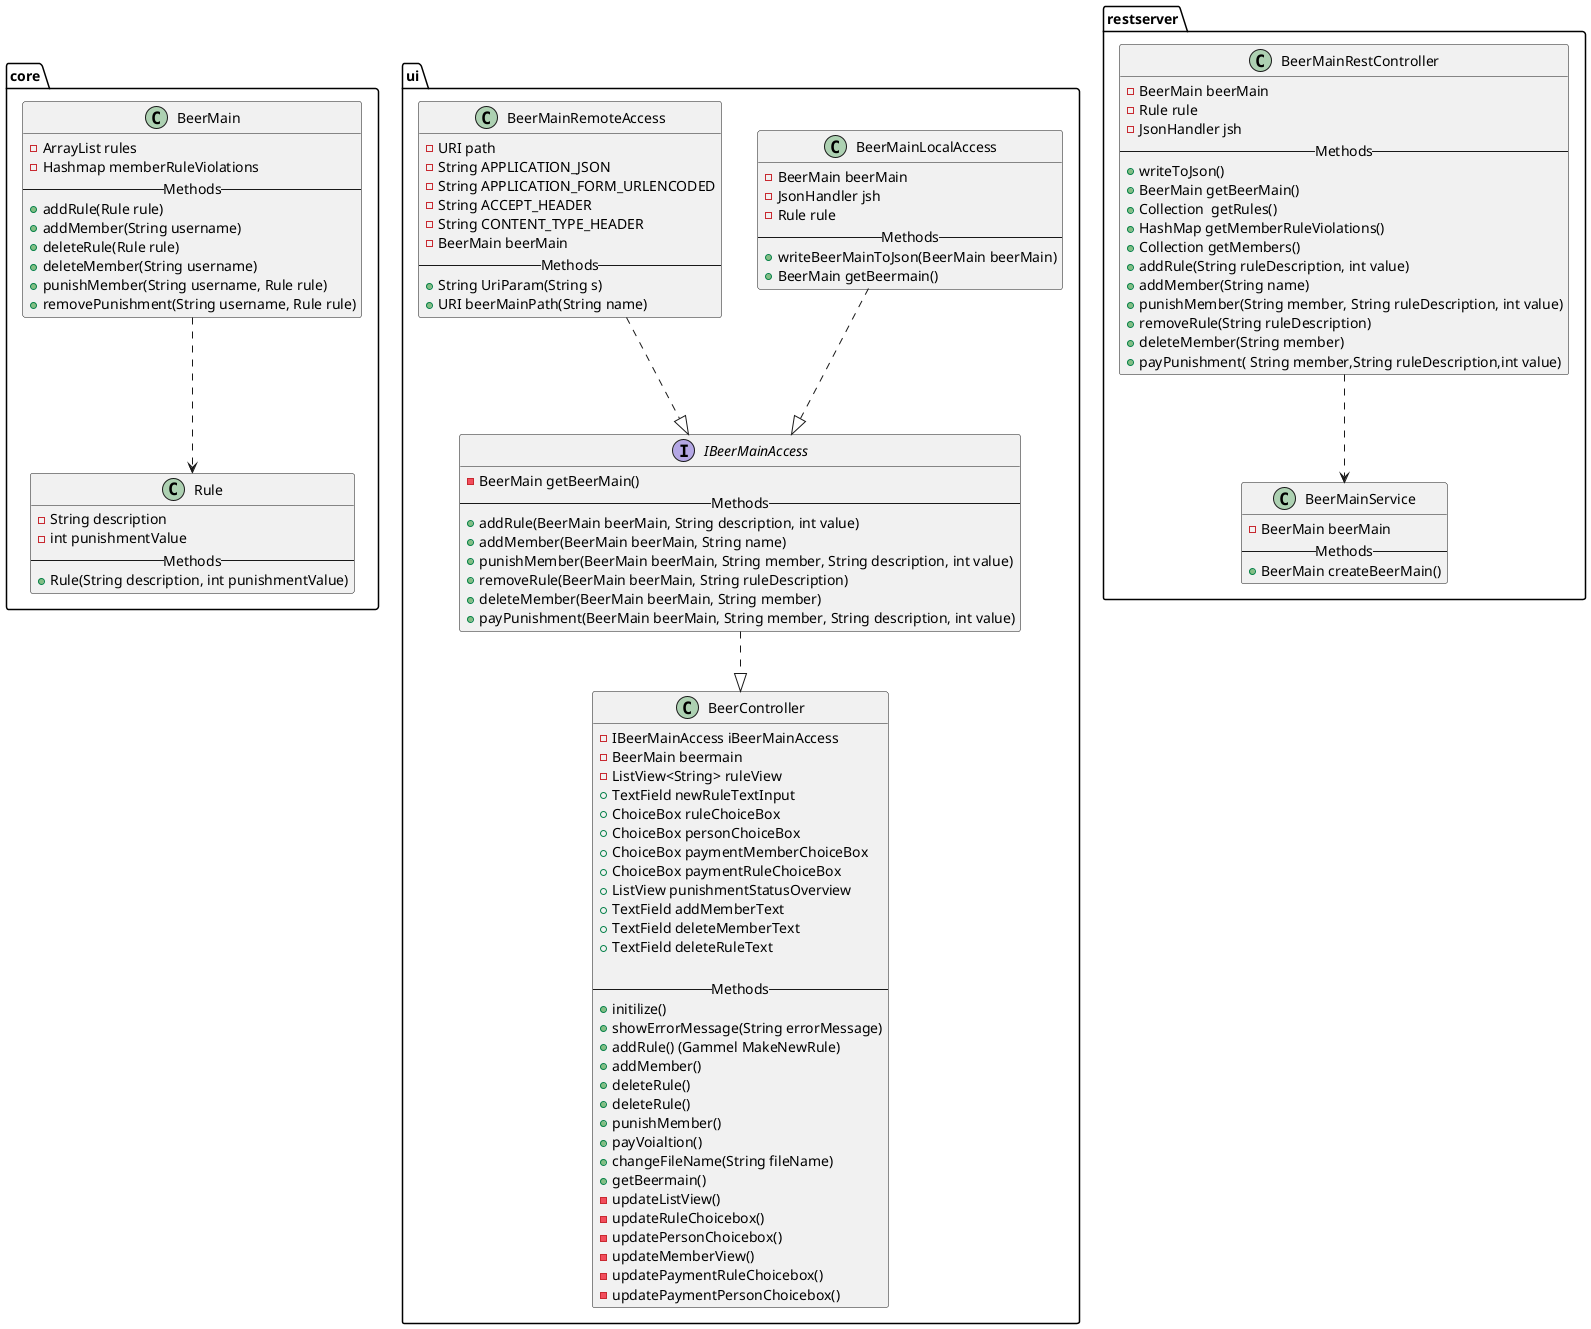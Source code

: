 @startuml
skinparam componentStyle uml2

 package "core" {
   class BeerMain{
     -ArrayList rules
     -Hashmap memberRuleViolations
     -- Methods --
     +addRule(Rule rule)
     +addMember(String username)
     +deleteRule(Rule rule)
     +deleteMember(String username)
     +punishMember(String username, Rule rule)
     +removePunishment(String username, Rule rule)
   }
   class Rule{
   -String description
   -int punishmentValue
   -- Methods --
   +Rule(String description, int punishmentValue)
   }
   BeerMain ..> Rule
}

package "ui"{
    class BeerController{
    -IBeerMainAccess iBeerMainAccess
    -BeerMain beermain
    - ListView<String> ruleView
    + TextField newRuleTextInput
    + ChoiceBox ruleChoiceBox
    + ChoiceBox personChoiceBox
    + ChoiceBox paymentMemberChoiceBox
    + ChoiceBox paymentRuleChoiceBox
    + ListView punishmentStatusOverview
    + TextField addMemberText
    + TextField deleteMemberText
    + TextField deleteRuleText

    -- Methods --
    +initilize()
    +showErrorMessage(String errorMessage)
    +addRule() (Gammel MakeNewRule)
    +addMember()
    +deleteRule()
    +deleteRule()
    +punishMember()
    +payVoialtion()
    +changeFileName(String fileName)
    +getBeermain()
    -updateListView()
    -updateRuleChoicebox()
    -updatePersonChoicebox()
    -updateMemberView()
    -updatePaymentRuleChoicebox()
    -updatePaymentPersonChoicebox()
   }
   class BeerMainLocalAccess {
   -BeerMain beerMain
   -JsonHandler jsh
   -Rule rule
   -- Methods --
   +writeBeerMainToJson(BeerMain beerMain)
   +BeerMain getBeermain()
   }
   class BeerMainRemoteAccess {
   -URI path
   -String APPLICATION_JSON
   -String APPLICATION_FORM_URLENCODED
   -String ACCEPT_HEADER
   -String CONTENT_TYPE_HEADER
   -BeerMain beerMain
   -- Methods --
   +String UriParam(String s)
   +URI beerMainPath(String name)
   }
   interface IBeerMainAccess {
   -BeerMain getBeerMain()
   -- Methods --
   +addRule(BeerMain beerMain, String description, int value)
   +addMember(BeerMain beerMain, String name)
   +punishMember(BeerMain beerMain, String member, String description, int value)
   +removeRule(BeerMain beerMain, String ruleDescription)
   +deleteMember(BeerMain beerMain, String member)
   +payPunishment(BeerMain beerMain, String member, String description, int value)
   }
   BeerMainLocalAccess ..|> IBeerMainAccess
   BeerMainRemoteAccess ..|> IBeerMainAccess
   IBeerMainAccess ..|> BeerController
}

package "restserver"{
    class BeerMainRestController {
    -BeerMain beerMain
    -Rule rule
    -JsonHandler jsh
    -- Methods --
    +writeToJson()
    +BeerMain getBeerMain()
    +Collection  getRules()
    +HashMap getMemberRuleViolations()
    +Collection getMembers()
    +addRule(String ruleDescription, int value)
    +addMember(String name)
    +punishMember(String member, String ruleDescription, int value)
    +removeRule(String ruleDescription)
    +deleteMember(String member)
    +payPunishment( String member,String ruleDescription,int value)
   }
   class BeerMainService{
   -BeerMain beerMain
   -- Methods --
   +BeerMain createBeerMain()
   }
   BeerMainRestController ..> BeerMainService
}
@enduml